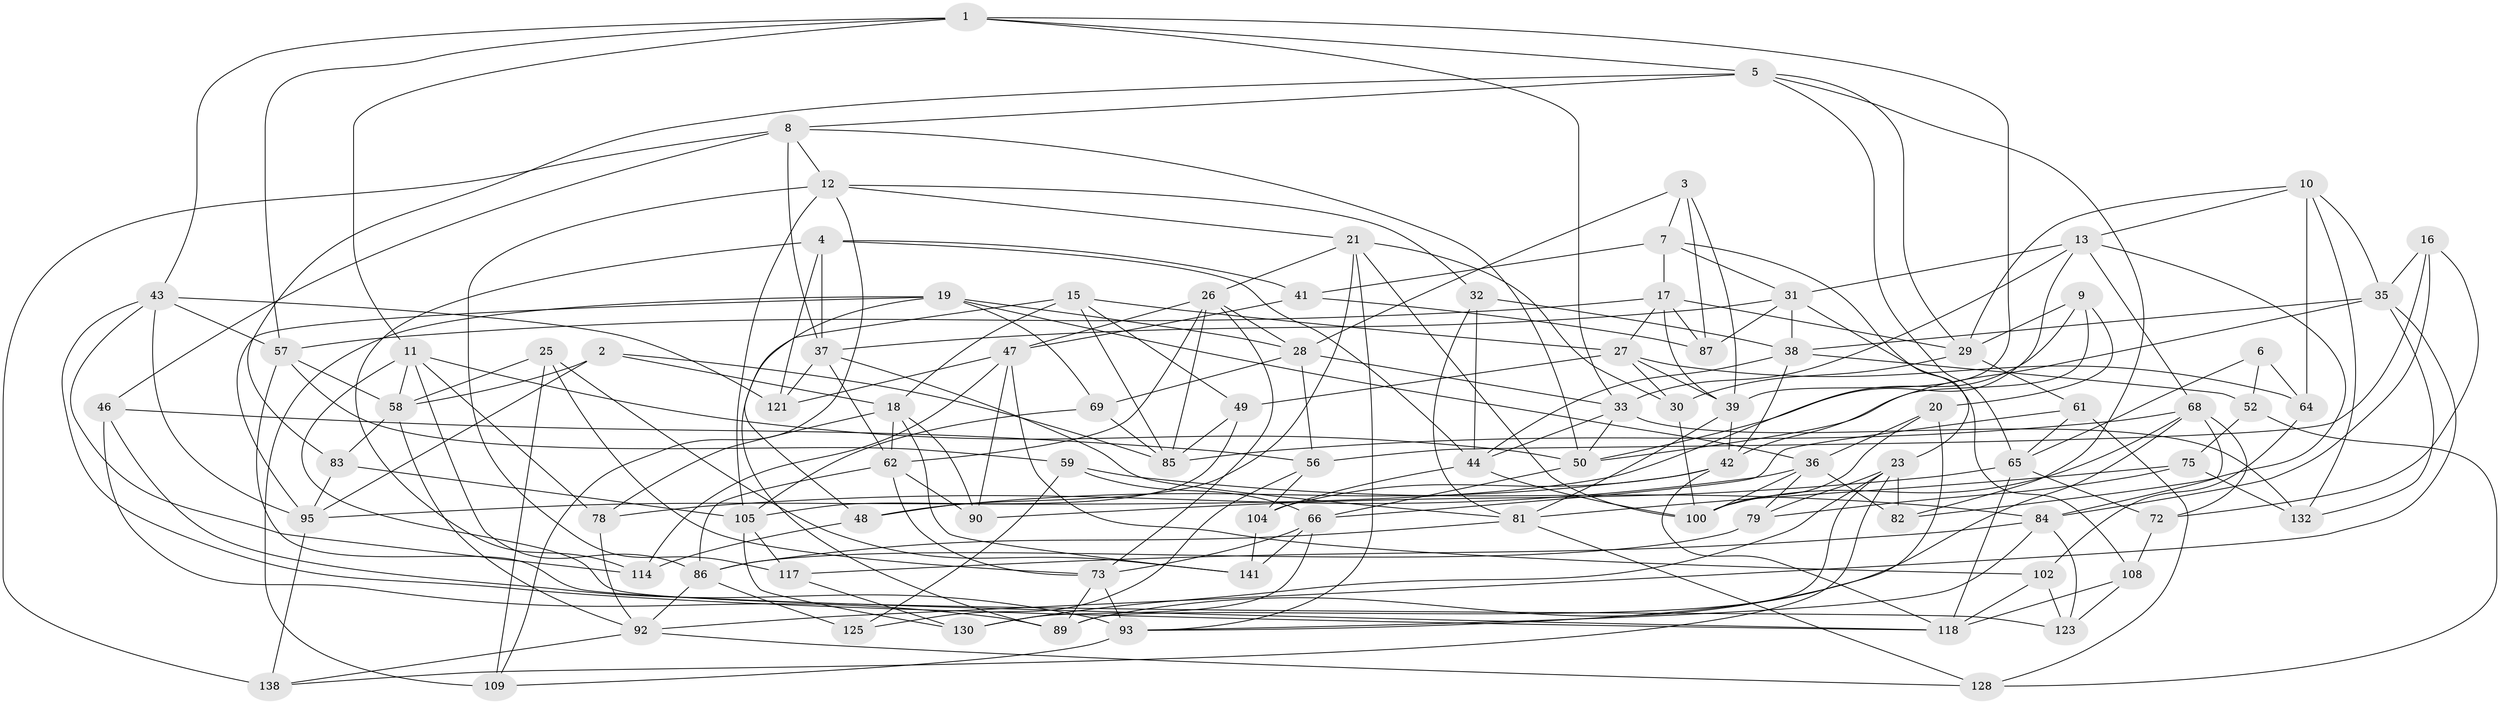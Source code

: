 // original degree distribution, {4: 1.0}
// Generated by graph-tools (version 1.1) at 2025/11/02/27/25 16:11:50]
// undirected, 90 vertices, 226 edges
graph export_dot {
graph [start="1"]
  node [color=gray90,style=filled];
  1 [super="+22"];
  2;
  3;
  4 [super="+67"];
  5 [super="+54"];
  6;
  7 [super="+106"];
  8 [super="+14"];
  9;
  10 [super="+88"];
  11 [super="+113"];
  12 [super="+71"];
  13 [super="+97"];
  15 [super="+45"];
  16;
  17 [super="+51"];
  18 [super="+34"];
  19 [super="+139"];
  20;
  21 [super="+24"];
  23 [super="+40"];
  25;
  26 [super="+70"];
  27 [super="+112"];
  28 [super="+131"];
  29 [super="+124"];
  30;
  31 [super="+55"];
  32;
  33 [super="+129"];
  35 [super="+60"];
  36 [super="+94"];
  37 [super="+103"];
  38 [super="+80"];
  39 [super="+76"];
  41 [super="+101"];
  42 [super="+53"];
  43 [super="+74"];
  44 [super="+99"];
  46;
  47 [super="+122"];
  48;
  49;
  50 [super="+119"];
  52;
  56 [super="+63"];
  57 [super="+134"];
  58 [super="+91"];
  59;
  61;
  62 [super="+137"];
  64 [super="+136"];
  65 [super="+110"];
  66 [super="+77"];
  68 [super="+96"];
  69;
  72;
  73 [super="+127"];
  75;
  78;
  79;
  81 [super="+142"];
  82;
  83;
  84 [super="+98"];
  85 [super="+126"];
  86 [super="+116"];
  87;
  89 [super="+115"];
  90;
  92 [super="+135"];
  93 [super="+107"];
  95 [super="+111"];
  100 [super="+140"];
  102;
  104;
  105 [super="+120"];
  108;
  109;
  114;
  117;
  118 [super="+133"];
  121;
  123;
  125;
  128;
  130;
  132;
  138;
  141;
  1 -- 11;
  1 -- 43;
  1 -- 39;
  1 -- 33;
  1 -- 5;
  1 -- 57;
  2 -- 95;
  2 -- 85;
  2 -- 58;
  2 -- 18;
  3 -- 87;
  3 -- 39;
  3 -- 7;
  3 -- 28;
  4 -- 41 [weight=2];
  4 -- 37;
  4 -- 121;
  4 -- 114;
  4 -- 44;
  5 -- 82;
  5 -- 83;
  5 -- 8;
  5 -- 29;
  5 -- 65;
  6 -- 64 [weight=2];
  6 -- 52;
  6 -- 65;
  7 -- 41 [weight=2];
  7 -- 23;
  7 -- 17;
  7 -- 31;
  8 -- 37;
  8 -- 46;
  8 -- 12;
  8 -- 50;
  8 -- 138;
  9 -- 42;
  9 -- 95;
  9 -- 29;
  9 -- 20;
  10 -- 64 [weight=2];
  10 -- 35;
  10 -- 132;
  10 -- 13;
  10 -- 29;
  11 -- 78;
  11 -- 123;
  11 -- 58;
  11 -- 50;
  11 -- 86;
  12 -- 32;
  12 -- 117;
  12 -- 109;
  12 -- 105;
  12 -- 21;
  13 -- 31;
  13 -- 50;
  13 -- 82;
  13 -- 68;
  13 -- 33;
  15 -- 49;
  15 -- 85;
  15 -- 89 [weight=2];
  15 -- 18;
  15 -- 27;
  16 -- 84;
  16 -- 72;
  16 -- 56;
  16 -- 35;
  17 -- 87;
  17 -- 57;
  17 -- 27;
  17 -- 29;
  17 -- 39;
  18 -- 78;
  18 -- 62;
  18 -- 90;
  18 -- 141;
  19 -- 48;
  19 -- 69;
  19 -- 36;
  19 -- 28;
  19 -- 109;
  19 -- 95;
  20 -- 93;
  20 -- 100;
  20 -- 36;
  21 -- 100;
  21 -- 48;
  21 -- 26;
  21 -- 30;
  21 -- 93;
  23 -- 138;
  23 -- 79;
  23 -- 89;
  23 -- 82;
  23 -- 130;
  25 -- 73;
  25 -- 141;
  25 -- 58;
  25 -- 109;
  26 -- 28;
  26 -- 73;
  26 -- 85;
  26 -- 62;
  26 -- 47;
  27 -- 39;
  27 -- 64;
  27 -- 49;
  27 -- 30;
  28 -- 69;
  28 -- 56;
  28 -- 33;
  29 -- 30;
  29 -- 61;
  30 -- 100;
  31 -- 87;
  31 -- 108;
  31 -- 37;
  31 -- 38;
  32 -- 38;
  32 -- 81;
  32 -- 44;
  33 -- 132;
  33 -- 44;
  33 -- 50;
  35 -- 92;
  35 -- 132;
  35 -- 38;
  35 -- 50;
  36 -- 82;
  36 -- 79;
  36 -- 100;
  36 -- 78;
  37 -- 81;
  37 -- 121;
  37 -- 62;
  38 -- 44;
  38 -- 52;
  38 -- 42;
  39 -- 81;
  39 -- 42;
  41 -- 47;
  41 -- 87;
  42 -- 104;
  42 -- 48;
  42 -- 118;
  43 -- 121;
  43 -- 114;
  43 -- 118;
  43 -- 95;
  43 -- 57;
  44 -- 104;
  44 -- 100;
  46 -- 56;
  46 -- 89;
  46 -- 93;
  47 -- 114;
  47 -- 90;
  47 -- 121;
  47 -- 102;
  48 -- 114;
  49 -- 105;
  49 -- 85;
  50 -- 66;
  52 -- 128;
  52 -- 75;
  56 -- 104;
  56 -- 125 [weight=2];
  57 -- 118;
  57 -- 58;
  57 -- 59;
  58 -- 83;
  58 -- 92;
  59 -- 125;
  59 -- 66;
  59 -- 84;
  61 -- 66;
  61 -- 128;
  61 -- 65;
  62 -- 73;
  62 -- 90;
  62 -- 86;
  64 -- 102;
  65 -- 72;
  65 -- 118;
  65 -- 90;
  66 -- 73;
  66 -- 141;
  66 -- 130;
  68 -- 85;
  68 -- 84;
  68 -- 72;
  68 -- 89;
  68 -- 100;
  69 -- 105;
  69 -- 85;
  72 -- 108;
  73 -- 93;
  73 -- 89;
  75 -- 81;
  75 -- 79;
  75 -- 132;
  78 -- 92;
  79 -- 86;
  81 -- 128;
  81 -- 86;
  83 -- 105;
  83 -- 95;
  84 -- 123;
  84 -- 117;
  84 -- 93;
  86 -- 92;
  86 -- 125;
  92 -- 128;
  92 -- 138;
  93 -- 109;
  95 -- 138;
  102 -- 123;
  102 -- 118;
  104 -- 141;
  105 -- 130;
  105 -- 117;
  108 -- 123;
  108 -- 118;
  117 -- 130;
}
